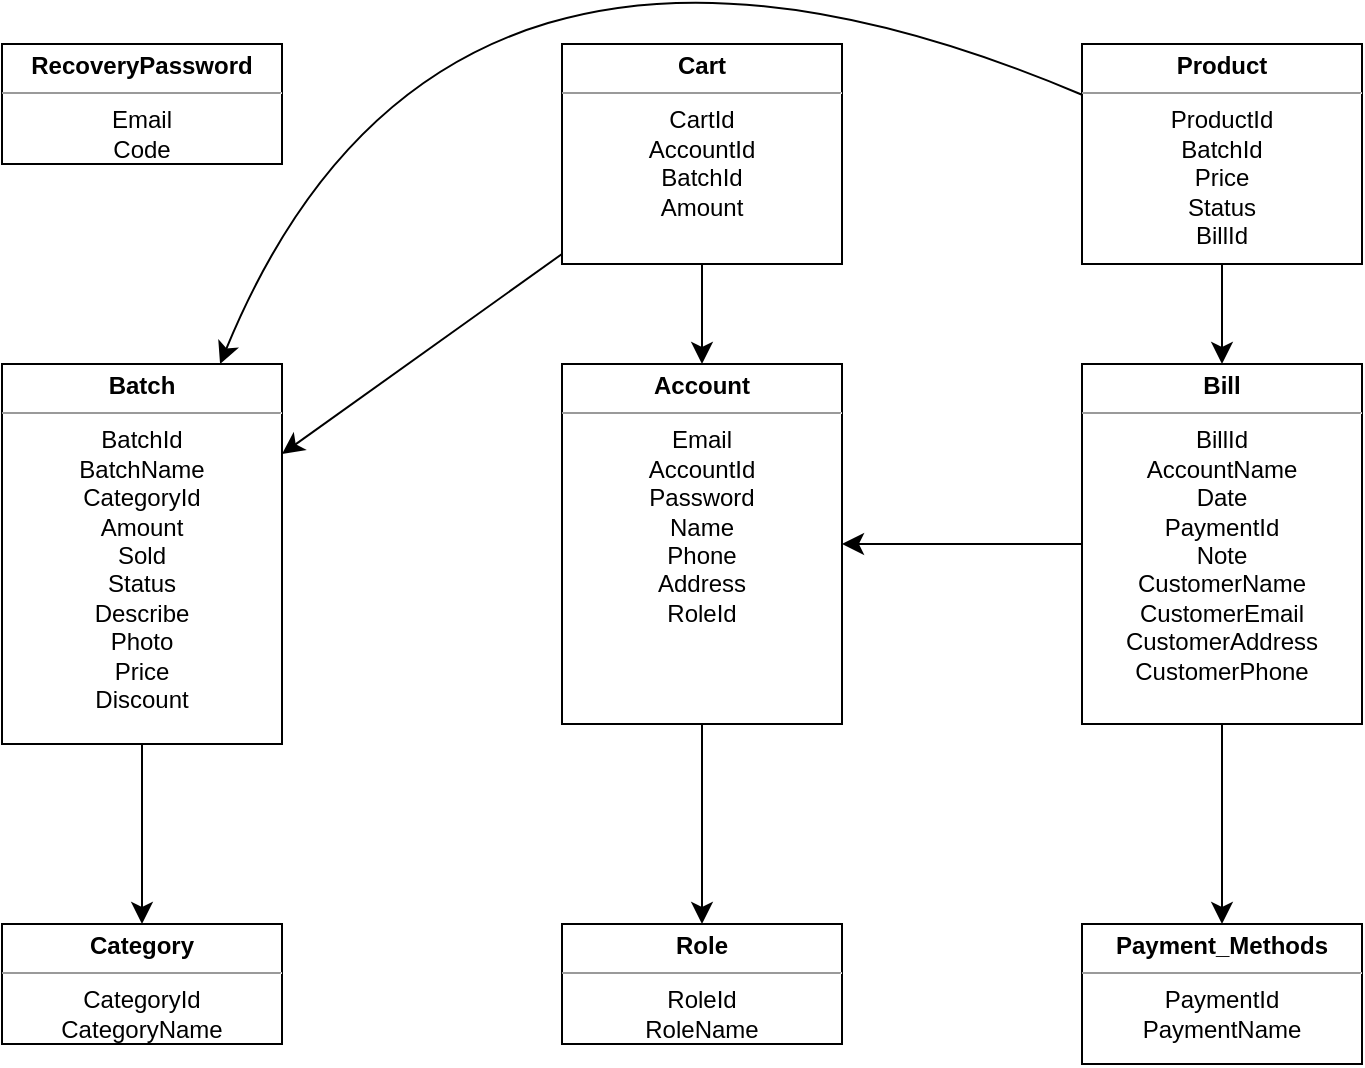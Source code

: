 <mxfile version="22.1.11" type="github">
  <diagram id="C5RBs43oDa-KdzZeNtuy" name="Page-1">
    <mxGraphModel dx="1434" dy="838" grid="1" gridSize="10" guides="1" tooltips="1" connect="1" arrows="1" fold="1" page="1" pageScale="1" pageWidth="827" pageHeight="1169" math="0" shadow="0">
      <root>
        <mxCell id="WIyWlLk6GJQsqaUBKTNV-0" />
        <mxCell id="WIyWlLk6GJQsqaUBKTNV-1" parent="WIyWlLk6GJQsqaUBKTNV-0" />
        <mxCell id="VTPLByUgfOFJZV2P8Obp-53" style="edgeStyle=none;curved=1;rounded=0;orthogonalLoop=1;jettySize=auto;html=1;entryX=0.5;entryY=0;entryDx=0;entryDy=0;fontSize=12;startSize=8;endSize=8;" edge="1" parent="WIyWlLk6GJQsqaUBKTNV-1" source="VTPLByUgfOFJZV2P8Obp-41" target="VTPLByUgfOFJZV2P8Obp-45">
          <mxGeometry relative="1" as="geometry" />
        </mxCell>
        <mxCell id="VTPLByUgfOFJZV2P8Obp-41" value="&lt;p style=&quot;margin:0px;margin-top:4px;text-align:center;&quot;&gt;&lt;b&gt;Account&lt;/b&gt;&lt;/p&gt;&lt;hr size=&quot;1&quot;&gt;&lt;div style=&quot;text-align: center; height: 2px;&quot;&gt;Email&lt;br&gt;AccountId&lt;br&gt;Password&lt;br&gt;Name&lt;br&gt;Phone&lt;br&gt;Address&lt;br&gt;RoleId&lt;/div&gt;&lt;div style=&quot;height:2px;&quot;&gt;&lt;span style=&quot;white-space: pre;&quot;&gt;&#x9;&lt;span style=&quot;white-space: pre;&quot;&gt;&#x9;&lt;/span&gt;&lt;span style=&quot;white-space: pre;&quot;&gt;&#x9;&lt;/span&gt;&lt;span style=&quot;white-space: pre;&quot;&gt;&#x9;&lt;/span&gt;&lt;/span&gt;&lt;br&gt;&lt;/div&gt;" style="verticalAlign=top;align=left;overflow=fill;fontSize=12;fontFamily=Helvetica;html=1;whiteSpace=wrap;" vertex="1" parent="WIyWlLk6GJQsqaUBKTNV-1">
          <mxGeometry x="300" y="200" width="140" height="180" as="geometry" />
        </mxCell>
        <mxCell id="VTPLByUgfOFJZV2P8Obp-54" style="edgeStyle=none;curved=1;rounded=0;orthogonalLoop=1;jettySize=auto;html=1;exitX=0.5;exitY=1;exitDx=0;exitDy=0;entryX=0.5;entryY=0;entryDx=0;entryDy=0;fontSize=12;startSize=8;endSize=8;" edge="1" parent="WIyWlLk6GJQsqaUBKTNV-1" source="VTPLByUgfOFJZV2P8Obp-42" target="VTPLByUgfOFJZV2P8Obp-41">
          <mxGeometry relative="1" as="geometry" />
        </mxCell>
        <mxCell id="VTPLByUgfOFJZV2P8Obp-55" style="edgeStyle=none;curved=1;rounded=0;orthogonalLoop=1;jettySize=auto;html=1;fontSize=12;startSize=8;endSize=8;" edge="1" parent="WIyWlLk6GJQsqaUBKTNV-1" source="VTPLByUgfOFJZV2P8Obp-42" target="VTPLByUgfOFJZV2P8Obp-43">
          <mxGeometry relative="1" as="geometry" />
        </mxCell>
        <mxCell id="VTPLByUgfOFJZV2P8Obp-42" value="&lt;p style=&quot;margin: 4px 0px 0px;&quot;&gt;&lt;b&gt;Cart&lt;/b&gt;&lt;/p&gt;&lt;hr size=&quot;1&quot;&gt;&lt;div style=&quot;height: 2px;&quot;&gt;CartId&lt;br&gt;AccountId&lt;br&gt;BatchId&lt;br&gt;Amount&lt;/div&gt;" style="verticalAlign=top;align=center;overflow=fill;fontSize=12;fontFamily=Helvetica;html=1;whiteSpace=wrap;" vertex="1" parent="WIyWlLk6GJQsqaUBKTNV-1">
          <mxGeometry x="300" y="40" width="140" height="110" as="geometry" />
        </mxCell>
        <mxCell id="VTPLByUgfOFJZV2P8Obp-52" style="edgeStyle=none;curved=1;rounded=0;orthogonalLoop=1;jettySize=auto;html=1;entryX=0.5;entryY=0;entryDx=0;entryDy=0;fontSize=12;startSize=8;endSize=8;" edge="1" parent="WIyWlLk6GJQsqaUBKTNV-1" source="VTPLByUgfOFJZV2P8Obp-43" target="VTPLByUgfOFJZV2P8Obp-44">
          <mxGeometry relative="1" as="geometry" />
        </mxCell>
        <mxCell id="VTPLByUgfOFJZV2P8Obp-43" value="&lt;p style=&quot;margin:0px;margin-top:4px;text-align:center;&quot;&gt;&lt;b&gt;Batch&lt;/b&gt;&lt;/p&gt;&lt;hr size=&quot;1&quot;&gt;&lt;div style=&quot;text-align: center; height: 2px;&quot;&gt;BatchId&lt;br&gt;BatchName&lt;br&gt;CategoryId&lt;br&gt;Amount&lt;br&gt;Sold&lt;br&gt;Status&lt;br&gt;Describe&lt;br&gt;Photo&lt;br&gt;Price&lt;br&gt;Discount&lt;/div&gt;" style="verticalAlign=top;align=left;overflow=fill;fontSize=12;fontFamily=Helvetica;html=1;whiteSpace=wrap;" vertex="1" parent="WIyWlLk6GJQsqaUBKTNV-1">
          <mxGeometry x="20" y="200" width="140" height="190" as="geometry" />
        </mxCell>
        <mxCell id="VTPLByUgfOFJZV2P8Obp-44" value="&lt;p style=&quot;margin:0px;margin-top:4px;text-align:center;&quot;&gt;&lt;b&gt;Category&lt;/b&gt;&lt;/p&gt;&lt;hr size=&quot;1&quot;&gt;&lt;div style=&quot;text-align: center; height: 2px;&quot;&gt;CategoryId&lt;br&gt;CategoryName&lt;/div&gt;" style="verticalAlign=top;align=left;overflow=fill;fontSize=12;fontFamily=Helvetica;html=1;whiteSpace=wrap;" vertex="1" parent="WIyWlLk6GJQsqaUBKTNV-1">
          <mxGeometry x="20" y="480" width="140" height="60" as="geometry" />
        </mxCell>
        <mxCell id="VTPLByUgfOFJZV2P8Obp-45" value="&lt;p style=&quot;margin:0px;margin-top:4px;text-align:center;&quot;&gt;&lt;b&gt;Role&lt;/b&gt;&lt;/p&gt;&lt;hr size=&quot;1&quot;&gt;&lt;div style=&quot;text-align: center; height: 2px;&quot;&gt;RoleId&lt;br&gt;RoleName&lt;/div&gt;" style="verticalAlign=top;align=left;overflow=fill;fontSize=12;fontFamily=Helvetica;html=1;whiteSpace=wrap;" vertex="1" parent="WIyWlLk6GJQsqaUBKTNV-1">
          <mxGeometry x="300" y="480" width="140" height="60" as="geometry" />
        </mxCell>
        <mxCell id="VTPLByUgfOFJZV2P8Obp-56" style="edgeStyle=none;curved=1;rounded=0;orthogonalLoop=1;jettySize=auto;html=1;fontSize=12;startSize=8;endSize=8;" edge="1" parent="WIyWlLk6GJQsqaUBKTNV-1" source="VTPLByUgfOFJZV2P8Obp-46" target="VTPLByUgfOFJZV2P8Obp-43">
          <mxGeometry relative="1" as="geometry">
            <Array as="points">
              <mxPoint x="240" y="-70" />
            </Array>
          </mxGeometry>
        </mxCell>
        <mxCell id="VTPLByUgfOFJZV2P8Obp-58" style="edgeStyle=none;curved=1;rounded=0;orthogonalLoop=1;jettySize=auto;html=1;entryX=0.5;entryY=0;entryDx=0;entryDy=0;fontSize=12;startSize=8;endSize=8;" edge="1" parent="WIyWlLk6GJQsqaUBKTNV-1" source="VTPLByUgfOFJZV2P8Obp-46" target="VTPLByUgfOFJZV2P8Obp-47">
          <mxGeometry relative="1" as="geometry" />
        </mxCell>
        <mxCell id="VTPLByUgfOFJZV2P8Obp-46" value="&lt;p style=&quot;margin:0px;margin-top:4px;text-align:center;&quot;&gt;&lt;b&gt;Product&lt;/b&gt;&lt;/p&gt;&lt;hr size=&quot;1&quot;&gt;&lt;div style=&quot;text-align: center; height: 2px;&quot;&gt;ProductId&lt;br&gt;BatchId&lt;br&gt;Price&lt;br&gt;Status&lt;br&gt;BillId&lt;/div&gt;" style="verticalAlign=top;align=left;overflow=fill;fontSize=12;fontFamily=Helvetica;html=1;whiteSpace=wrap;" vertex="1" parent="WIyWlLk6GJQsqaUBKTNV-1">
          <mxGeometry x="560" y="40" width="140" height="110" as="geometry" />
        </mxCell>
        <mxCell id="VTPLByUgfOFJZV2P8Obp-57" style="edgeStyle=none;curved=1;rounded=0;orthogonalLoop=1;jettySize=auto;html=1;fontSize=12;startSize=8;endSize=8;" edge="1" parent="WIyWlLk6GJQsqaUBKTNV-1" source="VTPLByUgfOFJZV2P8Obp-47" target="VTPLByUgfOFJZV2P8Obp-41">
          <mxGeometry relative="1" as="geometry" />
        </mxCell>
        <mxCell id="VTPLByUgfOFJZV2P8Obp-59" style="edgeStyle=none;curved=1;rounded=0;orthogonalLoop=1;jettySize=auto;html=1;fontSize=12;startSize=8;endSize=8;" edge="1" parent="WIyWlLk6GJQsqaUBKTNV-1" source="VTPLByUgfOFJZV2P8Obp-47" target="VTPLByUgfOFJZV2P8Obp-48">
          <mxGeometry relative="1" as="geometry" />
        </mxCell>
        <mxCell id="VTPLByUgfOFJZV2P8Obp-47" value="&lt;p style=&quot;margin:0px;margin-top:4px;text-align:center;&quot;&gt;&lt;b&gt;Bill&lt;/b&gt;&lt;/p&gt;&lt;hr size=&quot;1&quot;&gt;&lt;div style=&quot;text-align: center; height: 2px;&quot;&gt;BillId&lt;br&gt;AccountName&lt;br&gt;Date&lt;br&gt;PaymentId&lt;br&gt;Note&lt;br&gt;CustomerName&lt;br&gt;CustomerEmail&lt;br&gt;CustomerAddress&lt;br&gt;CustomerPhone&lt;/div&gt;&lt;div style=&quot;text-align: center; height: 2px;&quot;&gt;&lt;br&gt;&lt;/div&gt;" style="verticalAlign=top;align=left;overflow=fill;fontSize=12;fontFamily=Helvetica;html=1;whiteSpace=wrap;" vertex="1" parent="WIyWlLk6GJQsqaUBKTNV-1">
          <mxGeometry x="560" y="200" width="140" height="180" as="geometry" />
        </mxCell>
        <mxCell id="VTPLByUgfOFJZV2P8Obp-48" value="&lt;p style=&quot;margin:0px;margin-top:4px;text-align:center;&quot;&gt;&lt;b&gt;Payment_Methods&lt;/b&gt;&lt;/p&gt;&lt;hr size=&quot;1&quot;&gt;&lt;div style=&quot;text-align: center; height: 2px;&quot;&gt;PaymentId&lt;br&gt;PaymentName&lt;/div&gt;" style="verticalAlign=top;align=left;overflow=fill;fontSize=12;fontFamily=Helvetica;html=1;whiteSpace=wrap;" vertex="1" parent="WIyWlLk6GJQsqaUBKTNV-1">
          <mxGeometry x="560" y="480" width="140" height="70" as="geometry" />
        </mxCell>
        <mxCell id="VTPLByUgfOFJZV2P8Obp-49" value="&lt;p style=&quot;margin:0px;margin-top:4px;text-align:center;&quot;&gt;&lt;b&gt;RecoveryPassword&lt;/b&gt;&lt;/p&gt;&lt;hr size=&quot;1&quot;&gt;&lt;div style=&quot;text-align: center; height: 2px;&quot;&gt;Email&lt;br&gt;Code&lt;/div&gt;" style="verticalAlign=top;align=left;overflow=fill;fontSize=12;fontFamily=Helvetica;html=1;whiteSpace=wrap;" vertex="1" parent="WIyWlLk6GJQsqaUBKTNV-1">
          <mxGeometry x="20" y="40" width="140" height="60" as="geometry" />
        </mxCell>
        <mxCell id="VTPLByUgfOFJZV2P8Obp-50" style="edgeStyle=none;curved=1;rounded=0;orthogonalLoop=1;jettySize=auto;html=1;exitX=0.5;exitY=1;exitDx=0;exitDy=0;fontSize=12;startSize=8;endSize=8;" edge="1" parent="WIyWlLk6GJQsqaUBKTNV-1" source="VTPLByUgfOFJZV2P8Obp-41" target="VTPLByUgfOFJZV2P8Obp-41">
          <mxGeometry relative="1" as="geometry" />
        </mxCell>
      </root>
    </mxGraphModel>
  </diagram>
</mxfile>
